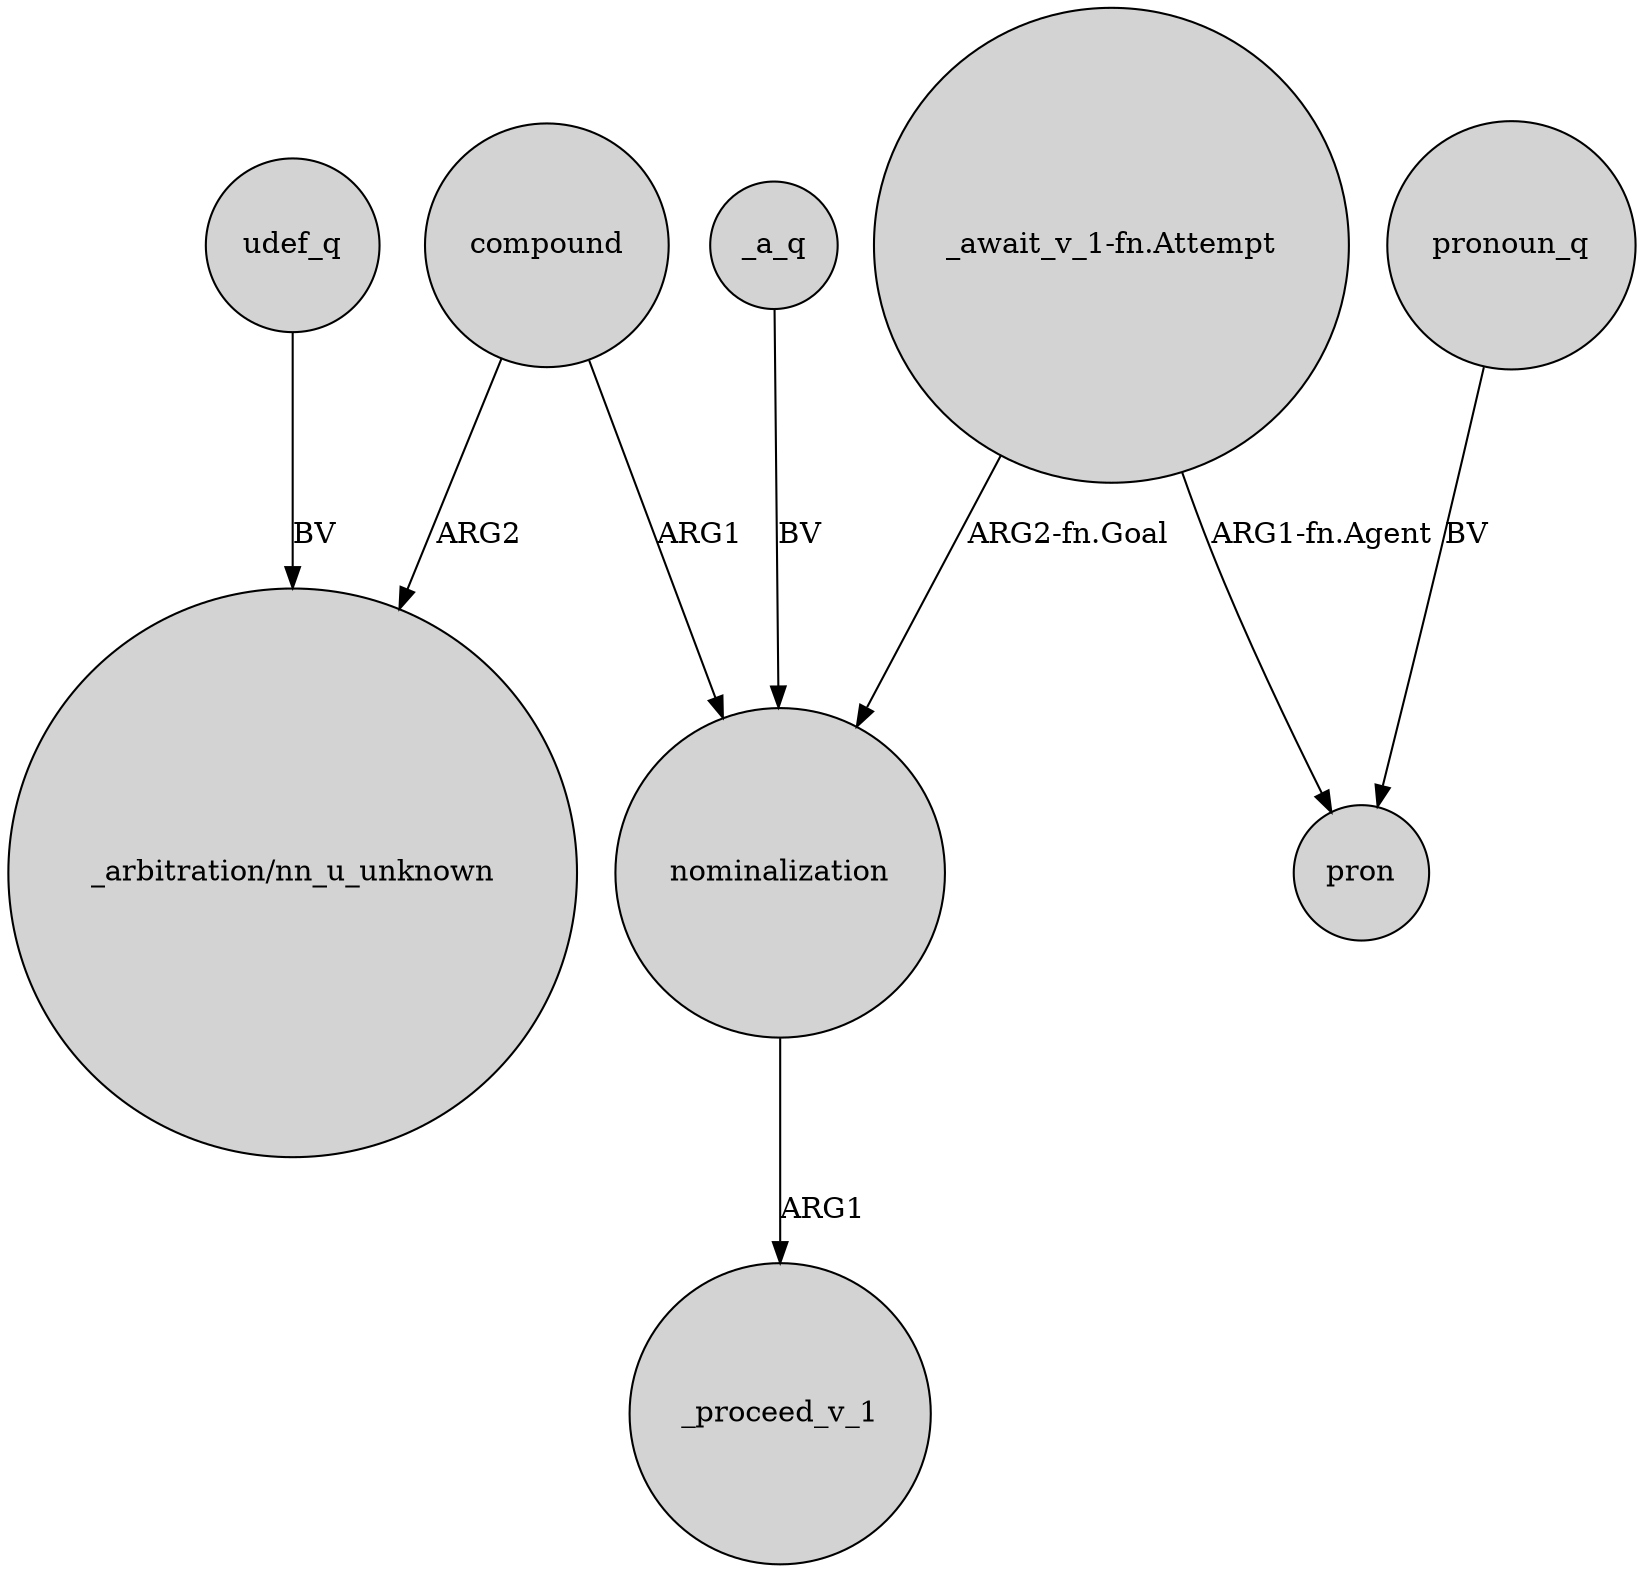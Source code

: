 digraph {
	node [shape=circle style=filled]
	compound -> "_arbitration/nn_u_unknown" [label=ARG2]
	nominalization -> _proceed_v_1 [label=ARG1]
	_a_q -> nominalization [label=BV]
	"_await_v_1-fn.Attempt" -> pron [label="ARG1-fn.Agent"]
	pronoun_q -> pron [label=BV]
	compound -> nominalization [label=ARG1]
	udef_q -> "_arbitration/nn_u_unknown" [label=BV]
	"_await_v_1-fn.Attempt" -> nominalization [label="ARG2-fn.Goal"]
}
